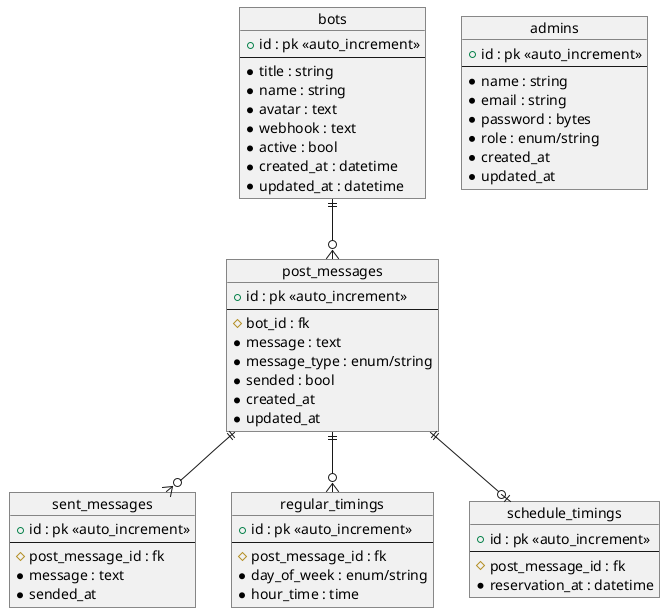 @startuml er

object bots {
    + id : pk <<auto_increment>>
    --
    * title : string
    * name : string
    * avatar : text
    * webhook : text
    * active : bool
    * created_at : datetime
    * updated_at : datetime
}

object post_messages {
    + id : pk <<auto_increment>>
    --
    # bot_id : fk
    * message : text
    * message_type : enum/string
    * sended : bool
    * created_at
    * updated_at
}

object sent_messages {
    + id : pk <<auto_increment>>
    --
    # post_message_id : fk
    * message : text
    * sended_at
}

object regular_timings {
    + id : pk <<auto_increment>>
    --
    # post_message_id : fk
    * day_of_week : enum/string
    * hour_time : time
}

object schedule_timings {
    + id : pk <<auto_increment>>
    --
    # post_message_id : fk
    * reservation_at : datetime
}


object admins {
    + id : pk <<auto_increment>>
    --
    * name : string
    * email : string
    * password : bytes
    * role : enum/string
    * created_at
    * updated_at
}

bots ||--o{ post_messages
post_messages ||--o{ regular_timings
post_messages ||--o| schedule_timings
post_messages ||--o{ sent_messages
@enduml
